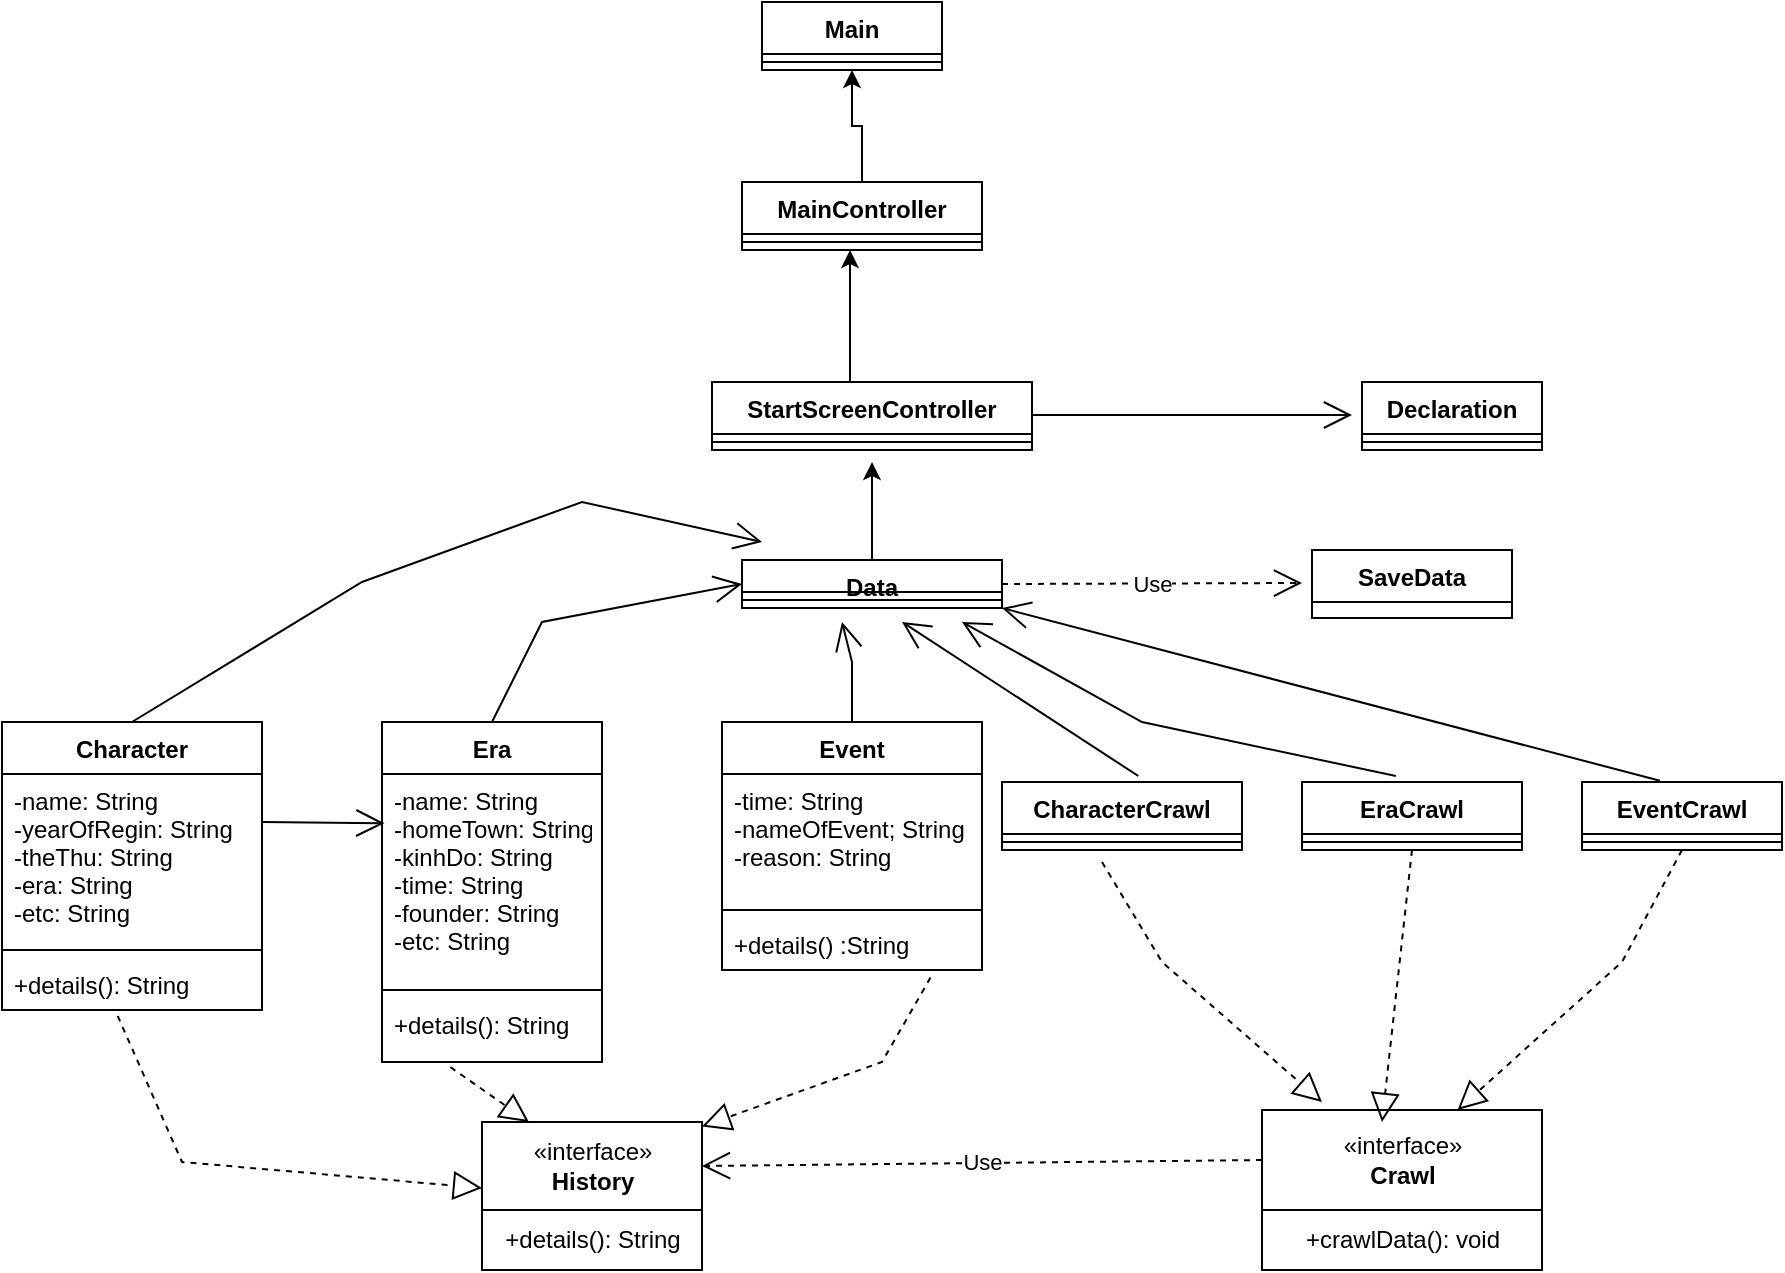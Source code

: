<mxfile version="20.7.4" type="device"><diagram id="E5lWfThKJdSFVwYOgpOz" name="Trang-1"><mxGraphModel dx="2327" dy="819" grid="1" gridSize="10" guides="1" tooltips="1" connect="1" arrows="1" fold="1" page="1" pageScale="1" pageWidth="827" pageHeight="1169" math="0" shadow="0"><root><mxCell id="0"/><mxCell id="1" parent="0"/><mxCell id="Uv9OQM-tvENt2fsPqM_X-1" value="«interface»&lt;br&gt;&lt;b&gt;History&lt;/b&gt;" style="html=1;" vertex="1" parent="1"><mxGeometry x="230" y="790" width="110" height="44" as="geometry"/></mxCell><mxCell id="Uv9OQM-tvENt2fsPqM_X-2" value="Character" style="swimlane;fontStyle=1;align=center;verticalAlign=top;childLayout=stackLayout;horizontal=1;startSize=26;horizontalStack=0;resizeParent=1;resizeParentMax=0;resizeLast=0;collapsible=1;marginBottom=0;" vertex="1" parent="1"><mxGeometry x="-10" y="590" width="130" height="144" as="geometry"/></mxCell><mxCell id="Uv9OQM-tvENt2fsPqM_X-3" value="-name: String&#10;-yearOfRegin: String&#10;-theThu: String&#10;-era: String&#10;-etc: String" style="text;strokeColor=none;fillColor=none;align=left;verticalAlign=top;spacingLeft=4;spacingRight=4;overflow=hidden;rotatable=0;points=[[0,0.5],[1,0.5]];portConstraint=eastwest;" vertex="1" parent="Uv9OQM-tvENt2fsPqM_X-2"><mxGeometry y="26" width="130" height="84" as="geometry"/></mxCell><mxCell id="Uv9OQM-tvENt2fsPqM_X-4" value="" style="line;strokeWidth=1;fillColor=none;align=left;verticalAlign=middle;spacingTop=-1;spacingLeft=3;spacingRight=3;rotatable=0;labelPosition=right;points=[];portConstraint=eastwest;strokeColor=inherit;" vertex="1" parent="Uv9OQM-tvENt2fsPqM_X-2"><mxGeometry y="110" width="130" height="8" as="geometry"/></mxCell><mxCell id="Uv9OQM-tvENt2fsPqM_X-5" value="+details(): String" style="text;strokeColor=none;fillColor=none;align=left;verticalAlign=top;spacingLeft=4;spacingRight=4;overflow=hidden;rotatable=0;points=[[0,0.5],[1,0.5]];portConstraint=eastwest;" vertex="1" parent="Uv9OQM-tvENt2fsPqM_X-2"><mxGeometry y="118" width="130" height="26" as="geometry"/></mxCell><mxCell id="Uv9OQM-tvENt2fsPqM_X-10" value="CharacterCrawl" style="swimlane;fontStyle=1;align=center;verticalAlign=top;childLayout=stackLayout;horizontal=1;startSize=26;horizontalStack=0;resizeParent=1;resizeParentMax=0;resizeLast=0;collapsible=1;marginBottom=0;" vertex="1" parent="1"><mxGeometry x="490" y="620" width="120" height="34" as="geometry"/></mxCell><mxCell id="Uv9OQM-tvENt2fsPqM_X-12" value="" style="line;strokeWidth=1;fillColor=none;align=left;verticalAlign=middle;spacingTop=-1;spacingLeft=3;spacingRight=3;rotatable=0;labelPosition=right;points=[];portConstraint=eastwest;strokeColor=inherit;" vertex="1" parent="Uv9OQM-tvENt2fsPqM_X-10"><mxGeometry y="26" width="120" height="8" as="geometry"/></mxCell><mxCell id="Uv9OQM-tvENt2fsPqM_X-14" value="Era" style="swimlane;fontStyle=1;align=center;verticalAlign=top;childLayout=stackLayout;horizontal=1;startSize=26;horizontalStack=0;resizeParent=1;resizeParentMax=0;resizeLast=0;collapsible=1;marginBottom=0;" vertex="1" parent="1"><mxGeometry x="180" y="590" width="110" height="170" as="geometry"/></mxCell><mxCell id="Uv9OQM-tvENt2fsPqM_X-31" value="" style="endArrow=open;endFill=1;endSize=12;html=1;rounded=0;entryX=0.011;entryY=0.237;entryDx=0;entryDy=0;entryPerimeter=0;" edge="1" parent="Uv9OQM-tvENt2fsPqM_X-14" target="Uv9OQM-tvENt2fsPqM_X-15"><mxGeometry width="160" relative="1" as="geometry"><mxPoint x="-60" y="50" as="sourcePoint"/><mxPoint x="20" y="50" as="targetPoint"/></mxGeometry></mxCell><mxCell id="Uv9OQM-tvENt2fsPqM_X-15" value="-name: String&#10;-homeTown: String&#10;-kinhDo: String&#10;-time: String&#10;-founder: String&#10;-etc: String" style="text;strokeColor=none;fillColor=none;align=left;verticalAlign=top;spacingLeft=4;spacingRight=4;overflow=hidden;rotatable=0;points=[[0,0.5],[1,0.5]];portConstraint=eastwest;" vertex="1" parent="Uv9OQM-tvENt2fsPqM_X-14"><mxGeometry y="26" width="110" height="104" as="geometry"/></mxCell><mxCell id="Uv9OQM-tvENt2fsPqM_X-16" value="" style="line;strokeWidth=1;fillColor=none;align=left;verticalAlign=middle;spacingTop=-1;spacingLeft=3;spacingRight=3;rotatable=0;labelPosition=right;points=[];portConstraint=eastwest;strokeColor=inherit;" vertex="1" parent="Uv9OQM-tvENt2fsPqM_X-14"><mxGeometry y="130" width="110" height="8" as="geometry"/></mxCell><mxCell id="Uv9OQM-tvENt2fsPqM_X-17" value="+details(): String" style="text;strokeColor=none;fillColor=none;align=left;verticalAlign=top;spacingLeft=4;spacingRight=4;overflow=hidden;rotatable=0;points=[[0,0.5],[1,0.5]];portConstraint=eastwest;" vertex="1" parent="Uv9OQM-tvENt2fsPqM_X-14"><mxGeometry y="138" width="110" height="32" as="geometry"/></mxCell><mxCell id="Uv9OQM-tvENt2fsPqM_X-18" value="Event" style="swimlane;fontStyle=1;align=center;verticalAlign=top;childLayout=stackLayout;horizontal=1;startSize=26;horizontalStack=0;resizeParent=1;resizeParentMax=0;resizeLast=0;collapsible=1;marginBottom=0;" vertex="1" parent="1"><mxGeometry x="350" y="590" width="130" height="124" as="geometry"/></mxCell><mxCell id="Uv9OQM-tvENt2fsPqM_X-19" value="-time: String&#10;-nameOfEvent; String&#10;-reason: String" style="text;strokeColor=none;fillColor=none;align=left;verticalAlign=top;spacingLeft=4;spacingRight=4;overflow=hidden;rotatable=0;points=[[0,0.5],[1,0.5]];portConstraint=eastwest;" vertex="1" parent="Uv9OQM-tvENt2fsPqM_X-18"><mxGeometry y="26" width="130" height="64" as="geometry"/></mxCell><mxCell id="Uv9OQM-tvENt2fsPqM_X-20" value="" style="line;strokeWidth=1;fillColor=none;align=left;verticalAlign=middle;spacingTop=-1;spacingLeft=3;spacingRight=3;rotatable=0;labelPosition=right;points=[];portConstraint=eastwest;strokeColor=inherit;" vertex="1" parent="Uv9OQM-tvENt2fsPqM_X-18"><mxGeometry y="90" width="130" height="8" as="geometry"/></mxCell><mxCell id="Uv9OQM-tvENt2fsPqM_X-21" value="+details() :String" style="text;strokeColor=none;fillColor=none;align=left;verticalAlign=top;spacingLeft=4;spacingRight=4;overflow=hidden;rotatable=0;points=[[0,0.5],[1,0.5]];portConstraint=eastwest;" vertex="1" parent="Uv9OQM-tvENt2fsPqM_X-18"><mxGeometry y="98" width="130" height="26" as="geometry"/></mxCell><mxCell id="Uv9OQM-tvENt2fsPqM_X-26" value="" style="endArrow=block;dashed=1;endFill=0;endSize=12;html=1;rounded=0;exitX=0.802;exitY=1.146;exitDx=0;exitDy=0;exitPerimeter=0;" edge="1" parent="1" source="Uv9OQM-tvENt2fsPqM_X-21" target="Uv9OQM-tvENt2fsPqM_X-1"><mxGeometry width="160" relative="1" as="geometry"><mxPoint x="310" y="510" as="sourcePoint"/><mxPoint x="470" y="510" as="targetPoint"/><Array as="points"><mxPoint x="430" y="760"/></Array></mxGeometry></mxCell><mxCell id="Uv9OQM-tvENt2fsPqM_X-27" value="" style="endArrow=block;dashed=1;endFill=0;endSize=12;html=1;rounded=0;exitX=0.311;exitY=1.081;exitDx=0;exitDy=0;exitPerimeter=0;" edge="1" parent="1" source="Uv9OQM-tvENt2fsPqM_X-17" target="Uv9OQM-tvENt2fsPqM_X-1"><mxGeometry width="160" relative="1" as="geometry"><mxPoint x="310" y="510" as="sourcePoint"/><mxPoint x="470" y="510" as="targetPoint"/><Array as="points"/></mxGeometry></mxCell><mxCell id="Uv9OQM-tvENt2fsPqM_X-28" value="" style="endArrow=block;dashed=1;endFill=0;endSize=12;html=1;rounded=0;exitX=0.445;exitY=1.115;exitDx=0;exitDy=0;exitPerimeter=0;entryX=0;entryY=0.75;entryDx=0;entryDy=0;" edge="1" parent="1" source="Uv9OQM-tvENt2fsPqM_X-5" target="Uv9OQM-tvENt2fsPqM_X-1"><mxGeometry x="-0.155" y="10" width="160" relative="1" as="geometry"><mxPoint x="310" y="510" as="sourcePoint"/><mxPoint x="470" y="510" as="targetPoint"/><Array as="points"><mxPoint x="80" y="810"/></Array><mxPoint as="offset"/></mxGeometry></mxCell><mxCell id="Uv9OQM-tvENt2fsPqM_X-32" value="EraCrawl" style="swimlane;fontStyle=1;align=center;verticalAlign=top;childLayout=stackLayout;horizontal=1;startSize=26;horizontalStack=0;resizeParent=1;resizeParentMax=0;resizeLast=0;collapsible=1;marginBottom=0;" vertex="1" parent="1"><mxGeometry x="640" y="620" width="110" height="34" as="geometry"/></mxCell><mxCell id="Uv9OQM-tvENt2fsPqM_X-34" value="" style="line;strokeWidth=1;fillColor=none;align=left;verticalAlign=middle;spacingTop=-1;spacingLeft=3;spacingRight=3;rotatable=0;labelPosition=right;points=[];portConstraint=eastwest;strokeColor=inherit;" vertex="1" parent="Uv9OQM-tvENt2fsPqM_X-32"><mxGeometry y="26" width="110" height="8" as="geometry"/></mxCell><mxCell id="Uv9OQM-tvENt2fsPqM_X-36" value="EventCrawl" style="swimlane;fontStyle=1;align=center;verticalAlign=top;childLayout=stackLayout;horizontal=1;startSize=26;horizontalStack=0;resizeParent=1;resizeParentMax=0;resizeLast=0;collapsible=1;marginBottom=0;" vertex="1" parent="1"><mxGeometry x="780" y="620" width="100" height="34" as="geometry"/></mxCell><mxCell id="Uv9OQM-tvENt2fsPqM_X-38" value="" style="line;strokeWidth=1;fillColor=none;align=left;verticalAlign=middle;spacingTop=-1;spacingLeft=3;spacingRight=3;rotatable=0;labelPosition=right;points=[];portConstraint=eastwest;strokeColor=inherit;" vertex="1" parent="Uv9OQM-tvENt2fsPqM_X-36"><mxGeometry y="26" width="100" height="8" as="geometry"/></mxCell><mxCell id="Uv9OQM-tvENt2fsPqM_X-40" value="«interface»&lt;br&gt;&lt;b&gt;Crawl&lt;/b&gt;" style="html=1;" vertex="1" parent="1"><mxGeometry x="620" y="784" width="140" height="50" as="geometry"/></mxCell><mxCell id="Uv9OQM-tvENt2fsPqM_X-41" value="" style="endArrow=block;dashed=1;endFill=0;endSize=12;html=1;rounded=0;" edge="1" parent="1"><mxGeometry width="160" relative="1" as="geometry"><mxPoint x="540" y="660" as="sourcePoint"/><mxPoint x="650" y="780" as="targetPoint"/><Array as="points"><mxPoint x="570" y="710"/></Array></mxGeometry></mxCell><mxCell id="Uv9OQM-tvENt2fsPqM_X-42" value="" style="endArrow=block;dashed=1;endFill=0;endSize=12;html=1;rounded=0;exitX=0.5;exitY=1;exitDx=0;exitDy=0;" edge="1" parent="1" source="Uv9OQM-tvENt2fsPqM_X-32"><mxGeometry width="160" relative="1" as="geometry"><mxPoint x="650" y="610" as="sourcePoint"/><mxPoint x="680" y="790" as="targetPoint"/></mxGeometry></mxCell><mxCell id="Uv9OQM-tvENt2fsPqM_X-43" value="" style="endArrow=block;dashed=1;endFill=0;endSize=12;html=1;rounded=0;exitX=0.5;exitY=1;exitDx=0;exitDy=0;" edge="1" parent="1" source="Uv9OQM-tvENt2fsPqM_X-36" target="Uv9OQM-tvENt2fsPqM_X-40"><mxGeometry width="160" relative="1" as="geometry"><mxPoint x="960" y="610" as="sourcePoint"/><mxPoint x="810" y="610" as="targetPoint"/><Array as="points"><mxPoint x="800" y="710"/></Array></mxGeometry></mxCell><mxCell id="Uv9OQM-tvENt2fsPqM_X-44" value="+crawlData(): void" style="html=1;" vertex="1" parent="1"><mxGeometry x="620" y="834" width="140" height="30" as="geometry"/></mxCell><mxCell id="Uv9OQM-tvENt2fsPqM_X-47" value="+details(): String" style="html=1;" vertex="1" parent="1"><mxGeometry x="230" y="834" width="110" height="30" as="geometry"/></mxCell><mxCell id="Uv9OQM-tvENt2fsPqM_X-49" value="Use" style="endArrow=open;endSize=12;dashed=1;html=1;rounded=0;exitX=0;exitY=0.5;exitDx=0;exitDy=0;entryX=1;entryY=0.5;entryDx=0;entryDy=0;" edge="1" parent="1" source="Uv9OQM-tvENt2fsPqM_X-40" target="Uv9OQM-tvENt2fsPqM_X-1"><mxGeometry width="160" relative="1" as="geometry"><mxPoint x="250" y="620" as="sourcePoint"/><mxPoint x="410" y="620" as="targetPoint"/></mxGeometry></mxCell><mxCell id="Uv9OQM-tvENt2fsPqM_X-51" value="SaveData" style="swimlane;fontStyle=1;align=center;verticalAlign=top;childLayout=stackLayout;horizontal=1;startSize=26;horizontalStack=0;resizeParent=1;resizeParentMax=0;resizeLast=0;collapsible=1;marginBottom=0;" vertex="1" parent="1"><mxGeometry x="645" y="504" width="100" height="34" as="geometry"/></mxCell><mxCell id="Uv9OQM-tvENt2fsPqM_X-89" value="" style="edgeStyle=orthogonalEdgeStyle;rounded=0;orthogonalLoop=1;jettySize=auto;html=1;" edge="1" parent="1" source="Uv9OQM-tvENt2fsPqM_X-55"><mxGeometry relative="1" as="geometry"><mxPoint x="425" y="460" as="targetPoint"/></mxGeometry></mxCell><mxCell id="Uv9OQM-tvENt2fsPqM_X-55" value="Data" style="swimlane;fontStyle=1;align=center;verticalAlign=top;childLayout=stackLayout;horizontal=1;startSize=16;horizontalStack=0;resizeParent=1;resizeParentMax=0;resizeLast=0;collapsible=1;marginBottom=0;" vertex="1" parent="1"><mxGeometry x="360" y="509" width="130" height="24" as="geometry"/></mxCell><mxCell id="Uv9OQM-tvENt2fsPqM_X-57" value="" style="line;strokeWidth=1;fillColor=none;align=left;verticalAlign=middle;spacingTop=-1;spacingLeft=3;spacingRight=3;rotatable=0;labelPosition=right;points=[];portConstraint=eastwest;strokeColor=inherit;" vertex="1" parent="Uv9OQM-tvENt2fsPqM_X-55"><mxGeometry y="16" width="130" height="8" as="geometry"/></mxCell><mxCell id="Uv9OQM-tvENt2fsPqM_X-63" value="Use" style="endArrow=open;endSize=12;dashed=1;html=1;rounded=0;" edge="1" parent="1"><mxGeometry width="160" relative="1" as="geometry"><mxPoint x="490" y="521" as="sourcePoint"/><mxPoint x="640" y="520.5" as="targetPoint"/></mxGeometry></mxCell><mxCell id="Uv9OQM-tvENt2fsPqM_X-85" value="" style="edgeStyle=orthogonalEdgeStyle;rounded=0;orthogonalLoop=1;jettySize=auto;html=1;entryX=0.5;entryY=1;entryDx=0;entryDy=0;" edge="1" parent="1" source="Uv9OQM-tvENt2fsPqM_X-66" target="Uv9OQM-tvENt2fsPqM_X-74"><mxGeometry relative="1" as="geometry"/></mxCell><mxCell id="Uv9OQM-tvENt2fsPqM_X-66" value="MainController" style="swimlane;fontStyle=1;align=center;verticalAlign=top;childLayout=stackLayout;horizontal=1;startSize=26;horizontalStack=0;resizeParent=1;resizeParentMax=0;resizeLast=0;collapsible=1;marginBottom=0;" vertex="1" parent="1"><mxGeometry x="360" y="320" width="120" height="34" as="geometry"/></mxCell><mxCell id="Uv9OQM-tvENt2fsPqM_X-68" value="" style="line;strokeWidth=1;fillColor=none;align=left;verticalAlign=middle;spacingTop=-1;spacingLeft=3;spacingRight=3;rotatable=0;labelPosition=right;points=[];portConstraint=eastwest;strokeColor=inherit;" vertex="1" parent="Uv9OQM-tvENt2fsPqM_X-66"><mxGeometry y="26" width="120" height="8" as="geometry"/></mxCell><mxCell id="Uv9OQM-tvENt2fsPqM_X-82" value="" style="edgeStyle=orthogonalEdgeStyle;rounded=0;orthogonalLoop=1;jettySize=auto;html=1;exitX=0.5;exitY=0;exitDx=0;exitDy=0;" edge="1" parent="1" source="Uv9OQM-tvENt2fsPqM_X-70" target="Uv9OQM-tvENt2fsPqM_X-68"><mxGeometry relative="1" as="geometry"><Array as="points"><mxPoint x="414" y="420"/></Array></mxGeometry></mxCell><mxCell id="Uv9OQM-tvENt2fsPqM_X-70" value="StartScreenController" style="swimlane;fontStyle=1;align=center;verticalAlign=top;childLayout=stackLayout;horizontal=1;startSize=26;horizontalStack=0;resizeParent=1;resizeParentMax=0;resizeLast=0;collapsible=1;marginBottom=0;" vertex="1" parent="1"><mxGeometry x="345" y="420" width="160" height="34" as="geometry"/></mxCell><mxCell id="Uv9OQM-tvENt2fsPqM_X-72" value="" style="line;strokeWidth=1;fillColor=none;align=left;verticalAlign=middle;spacingTop=-1;spacingLeft=3;spacingRight=3;rotatable=0;labelPosition=right;points=[];portConstraint=eastwest;strokeColor=inherit;" vertex="1" parent="Uv9OQM-tvENt2fsPqM_X-70"><mxGeometry y="26" width="160" height="8" as="geometry"/></mxCell><mxCell id="Uv9OQM-tvENt2fsPqM_X-74" value="Main" style="swimlane;fontStyle=1;align=center;verticalAlign=top;childLayout=stackLayout;horizontal=1;startSize=26;horizontalStack=0;resizeParent=1;resizeParentMax=0;resizeLast=0;collapsible=1;marginBottom=0;" vertex="1" parent="1"><mxGeometry x="370" y="230" width="90" height="34" as="geometry"/></mxCell><mxCell id="Uv9OQM-tvENt2fsPqM_X-76" value="" style="line;strokeWidth=1;fillColor=none;align=left;verticalAlign=middle;spacingTop=-1;spacingLeft=3;spacingRight=3;rotatable=0;labelPosition=right;points=[];portConstraint=eastwest;strokeColor=inherit;" vertex="1" parent="Uv9OQM-tvENt2fsPqM_X-74"><mxGeometry y="26" width="90" height="8" as="geometry"/></mxCell><mxCell id="Uv9OQM-tvENt2fsPqM_X-91" value="Declaration" style="swimlane;fontStyle=1;align=center;verticalAlign=top;childLayout=stackLayout;horizontal=1;startSize=26;horizontalStack=0;resizeParent=1;resizeParentMax=0;resizeLast=0;collapsible=1;marginBottom=0;" vertex="1" parent="1"><mxGeometry x="670" y="420" width="90" height="34" as="geometry"/></mxCell><mxCell id="Uv9OQM-tvENt2fsPqM_X-93" value="" style="line;strokeWidth=1;fillColor=none;align=left;verticalAlign=middle;spacingTop=-1;spacingLeft=3;spacingRight=3;rotatable=0;labelPosition=right;points=[];portConstraint=eastwest;strokeColor=inherit;" vertex="1" parent="Uv9OQM-tvENt2fsPqM_X-91"><mxGeometry y="26" width="90" height="8" as="geometry"/></mxCell><mxCell id="Uv9OQM-tvENt2fsPqM_X-95" value="" style="endArrow=open;endFill=1;endSize=12;html=1;rounded=0;" edge="1" parent="1"><mxGeometry width="160" relative="1" as="geometry"><mxPoint x="505" y="436.5" as="sourcePoint"/><mxPoint x="665" y="436.5" as="targetPoint"/></mxGeometry></mxCell><mxCell id="Uv9OQM-tvENt2fsPqM_X-96" value="" style="endArrow=open;endFill=1;endSize=12;html=1;rounded=0;exitX=0.5;exitY=0;exitDx=0;exitDy=0;" edge="1" parent="1" source="Uv9OQM-tvENt2fsPqM_X-2"><mxGeometry width="160" relative="1" as="geometry"><mxPoint x="60" y="550" as="sourcePoint"/><mxPoint x="370" y="500" as="targetPoint"/><Array as="points"><mxPoint x="170" y="520"/><mxPoint x="280" y="480"/></Array></mxGeometry></mxCell><mxCell id="Uv9OQM-tvENt2fsPqM_X-98" value="" style="endArrow=open;endFill=1;endSize=12;html=1;rounded=0;exitX=0.5;exitY=0;exitDx=0;exitDy=0;entryX=0;entryY=0.5;entryDx=0;entryDy=0;" edge="1" parent="1" source="Uv9OQM-tvENt2fsPqM_X-14" target="Uv9OQM-tvENt2fsPqM_X-55"><mxGeometry width="160" relative="1" as="geometry"><mxPoint x="370" y="610" as="sourcePoint"/><mxPoint x="530" y="610" as="targetPoint"/><Array as="points"><mxPoint x="260" y="540"/></Array></mxGeometry></mxCell><mxCell id="Uv9OQM-tvENt2fsPqM_X-99" value="" style="endArrow=open;endFill=1;endSize=12;html=1;rounded=0;exitX=0.5;exitY=0;exitDx=0;exitDy=0;" edge="1" parent="1" source="Uv9OQM-tvENt2fsPqM_X-18"><mxGeometry width="160" relative="1" as="geometry"><mxPoint x="370" y="610" as="sourcePoint"/><mxPoint x="410" y="540" as="targetPoint"/><Array as="points"><mxPoint x="415" y="560"/></Array></mxGeometry></mxCell><mxCell id="Uv9OQM-tvENt2fsPqM_X-100" value="" style="endArrow=open;endFill=1;endSize=12;html=1;rounded=0;exitX=0.568;exitY=-0.088;exitDx=0;exitDy=0;exitPerimeter=0;" edge="1" parent="1" source="Uv9OQM-tvENt2fsPqM_X-10"><mxGeometry width="160" relative="1" as="geometry"><mxPoint x="370" y="610" as="sourcePoint"/><mxPoint x="440" y="540" as="targetPoint"/></mxGeometry></mxCell><mxCell id="Uv9OQM-tvENt2fsPqM_X-101" value="" style="endArrow=open;endFill=1;endSize=12;html=1;rounded=0;exitX=0.427;exitY=-0.088;exitDx=0;exitDy=0;exitPerimeter=0;" edge="1" parent="1" source="Uv9OQM-tvENt2fsPqM_X-32"><mxGeometry width="160" relative="1" as="geometry"><mxPoint x="370" y="610" as="sourcePoint"/><mxPoint x="470" y="540" as="targetPoint"/><Array as="points"><mxPoint x="560" y="590"/></Array></mxGeometry></mxCell><mxCell id="Uv9OQM-tvENt2fsPqM_X-102" value="" style="endArrow=open;endFill=1;endSize=12;html=1;rounded=0;exitX=0.39;exitY=-0.018;exitDx=0;exitDy=0;exitPerimeter=0;entryX=1;entryY=1;entryDx=0;entryDy=0;" edge="1" parent="1" source="Uv9OQM-tvENt2fsPqM_X-36" target="Uv9OQM-tvENt2fsPqM_X-55"><mxGeometry width="160" relative="1" as="geometry"><mxPoint x="370" y="610" as="sourcePoint"/><mxPoint x="530" y="610" as="targetPoint"/></mxGeometry></mxCell></root></mxGraphModel></diagram></mxfile>